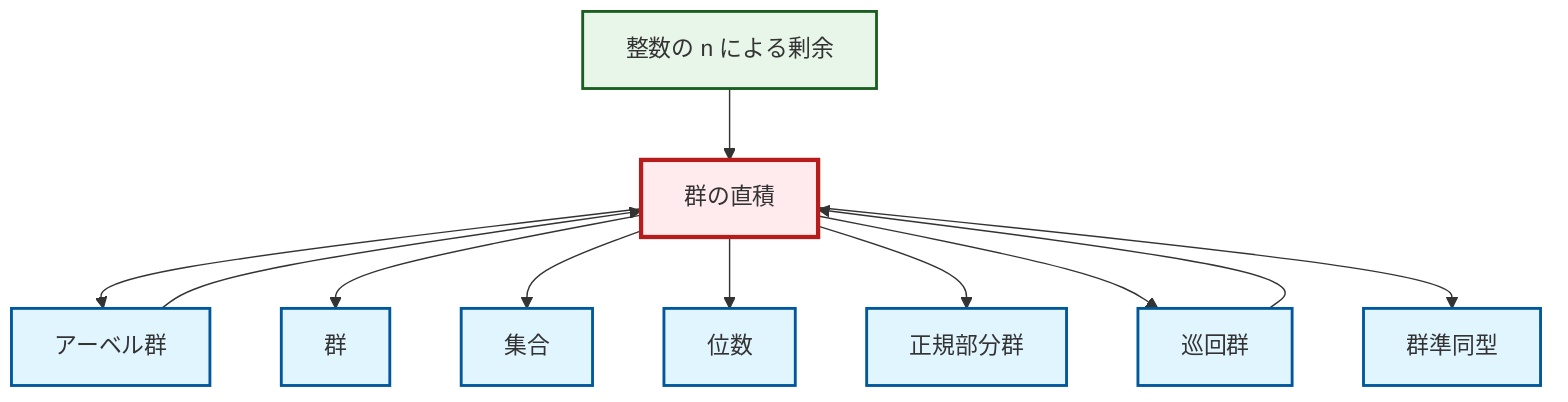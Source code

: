graph TD
    classDef definition fill:#e1f5fe,stroke:#01579b,stroke-width:2px
    classDef theorem fill:#f3e5f5,stroke:#4a148c,stroke-width:2px
    classDef axiom fill:#fff3e0,stroke:#e65100,stroke-width:2px
    classDef example fill:#e8f5e9,stroke:#1b5e20,stroke-width:2px
    classDef current fill:#ffebee,stroke:#b71c1c,stroke-width:3px
    ex-quotient-integers-mod-n["整数の n による剰余"]:::example
    def-group["群"]:::definition
    def-homomorphism["群準同型"]:::definition
    def-set["集合"]:::definition
    def-cyclic-group["巡回群"]:::definition
    def-direct-product["群の直積"]:::definition
    def-abelian-group["アーベル群"]:::definition
    def-normal-subgroup["正規部分群"]:::definition
    def-order["位数"]:::definition
    def-direct-product --> def-abelian-group
    def-cyclic-group --> def-direct-product
    def-direct-product --> def-group
    ex-quotient-integers-mod-n --> def-direct-product
    def-direct-product --> def-set
    def-direct-product --> def-order
    def-direct-product --> def-normal-subgroup
    def-direct-product --> def-cyclic-group
    def-direct-product --> def-homomorphism
    def-abelian-group --> def-direct-product
    class def-direct-product current